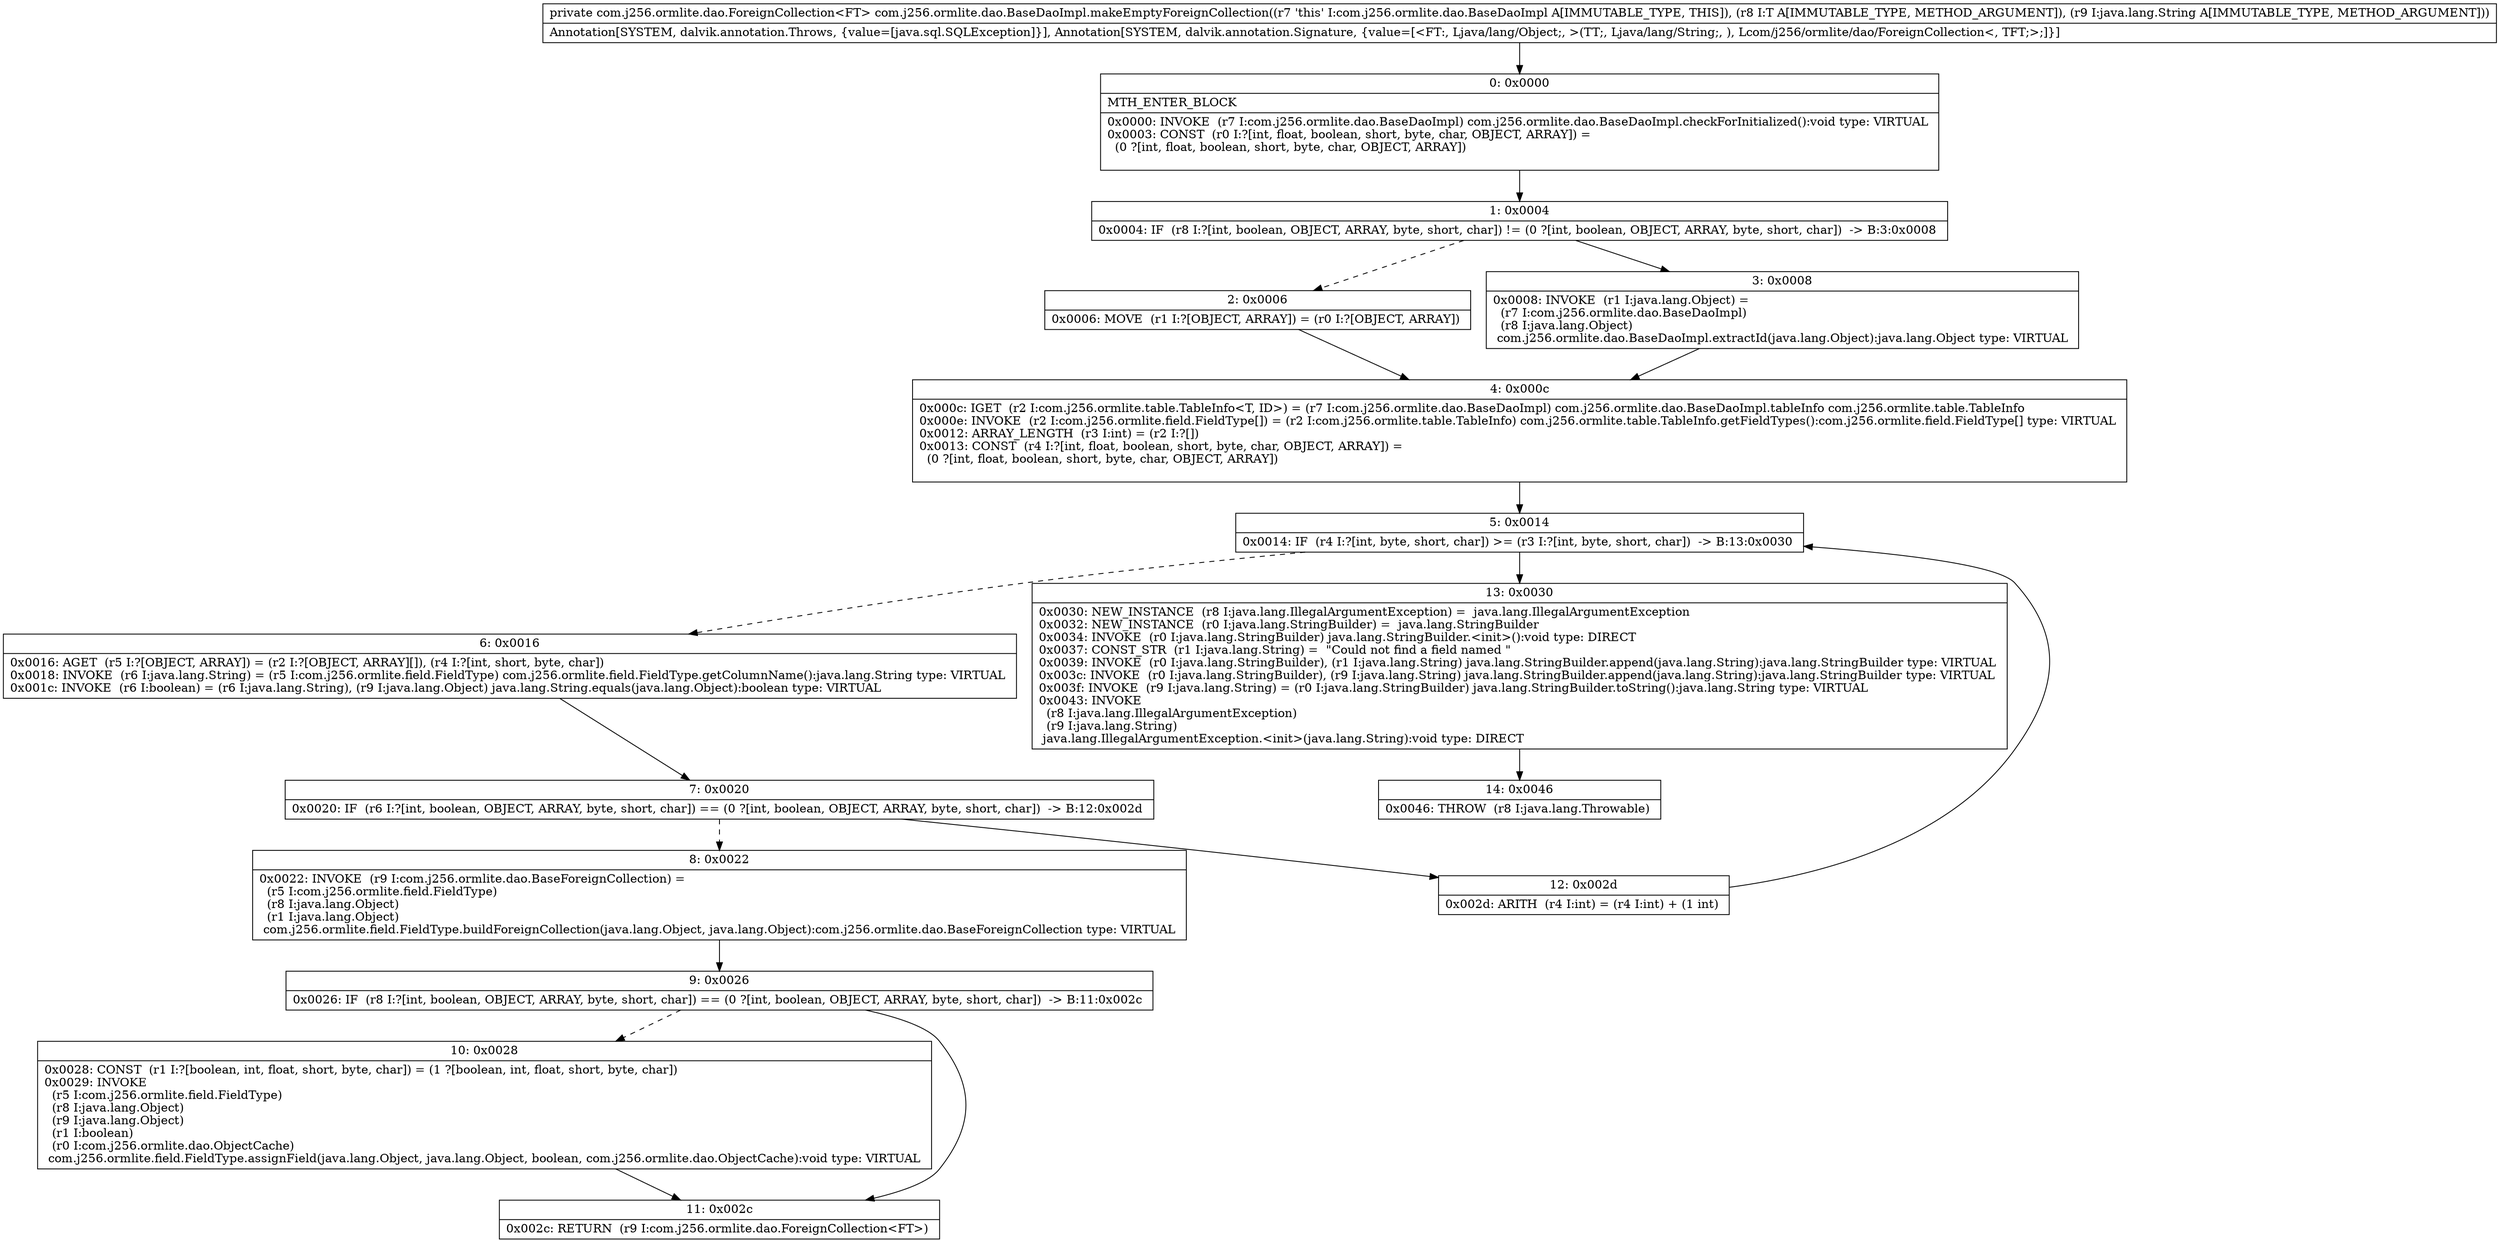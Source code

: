 digraph "CFG forcom.j256.ormlite.dao.BaseDaoImpl.makeEmptyForeignCollection(Ljava\/lang\/Object;Ljava\/lang\/String;)Lcom\/j256\/ormlite\/dao\/ForeignCollection;" {
Node_0 [shape=record,label="{0\:\ 0x0000|MTH_ENTER_BLOCK\l|0x0000: INVOKE  (r7 I:com.j256.ormlite.dao.BaseDaoImpl) com.j256.ormlite.dao.BaseDaoImpl.checkForInitialized():void type: VIRTUAL \l0x0003: CONST  (r0 I:?[int, float, boolean, short, byte, char, OBJECT, ARRAY]) = \l  (0 ?[int, float, boolean, short, byte, char, OBJECT, ARRAY])\l \l}"];
Node_1 [shape=record,label="{1\:\ 0x0004|0x0004: IF  (r8 I:?[int, boolean, OBJECT, ARRAY, byte, short, char]) != (0 ?[int, boolean, OBJECT, ARRAY, byte, short, char])  \-\> B:3:0x0008 \l}"];
Node_2 [shape=record,label="{2\:\ 0x0006|0x0006: MOVE  (r1 I:?[OBJECT, ARRAY]) = (r0 I:?[OBJECT, ARRAY]) \l}"];
Node_3 [shape=record,label="{3\:\ 0x0008|0x0008: INVOKE  (r1 I:java.lang.Object) = \l  (r7 I:com.j256.ormlite.dao.BaseDaoImpl)\l  (r8 I:java.lang.Object)\l com.j256.ormlite.dao.BaseDaoImpl.extractId(java.lang.Object):java.lang.Object type: VIRTUAL \l}"];
Node_4 [shape=record,label="{4\:\ 0x000c|0x000c: IGET  (r2 I:com.j256.ormlite.table.TableInfo\<T, ID\>) = (r7 I:com.j256.ormlite.dao.BaseDaoImpl) com.j256.ormlite.dao.BaseDaoImpl.tableInfo com.j256.ormlite.table.TableInfo \l0x000e: INVOKE  (r2 I:com.j256.ormlite.field.FieldType[]) = (r2 I:com.j256.ormlite.table.TableInfo) com.j256.ormlite.table.TableInfo.getFieldTypes():com.j256.ormlite.field.FieldType[] type: VIRTUAL \l0x0012: ARRAY_LENGTH  (r3 I:int) = (r2 I:?[]) \l0x0013: CONST  (r4 I:?[int, float, boolean, short, byte, char, OBJECT, ARRAY]) = \l  (0 ?[int, float, boolean, short, byte, char, OBJECT, ARRAY])\l \l}"];
Node_5 [shape=record,label="{5\:\ 0x0014|0x0014: IF  (r4 I:?[int, byte, short, char]) \>= (r3 I:?[int, byte, short, char])  \-\> B:13:0x0030 \l}"];
Node_6 [shape=record,label="{6\:\ 0x0016|0x0016: AGET  (r5 I:?[OBJECT, ARRAY]) = (r2 I:?[OBJECT, ARRAY][]), (r4 I:?[int, short, byte, char]) \l0x0018: INVOKE  (r6 I:java.lang.String) = (r5 I:com.j256.ormlite.field.FieldType) com.j256.ormlite.field.FieldType.getColumnName():java.lang.String type: VIRTUAL \l0x001c: INVOKE  (r6 I:boolean) = (r6 I:java.lang.String), (r9 I:java.lang.Object) java.lang.String.equals(java.lang.Object):boolean type: VIRTUAL \l}"];
Node_7 [shape=record,label="{7\:\ 0x0020|0x0020: IF  (r6 I:?[int, boolean, OBJECT, ARRAY, byte, short, char]) == (0 ?[int, boolean, OBJECT, ARRAY, byte, short, char])  \-\> B:12:0x002d \l}"];
Node_8 [shape=record,label="{8\:\ 0x0022|0x0022: INVOKE  (r9 I:com.j256.ormlite.dao.BaseForeignCollection) = \l  (r5 I:com.j256.ormlite.field.FieldType)\l  (r8 I:java.lang.Object)\l  (r1 I:java.lang.Object)\l com.j256.ormlite.field.FieldType.buildForeignCollection(java.lang.Object, java.lang.Object):com.j256.ormlite.dao.BaseForeignCollection type: VIRTUAL \l}"];
Node_9 [shape=record,label="{9\:\ 0x0026|0x0026: IF  (r8 I:?[int, boolean, OBJECT, ARRAY, byte, short, char]) == (0 ?[int, boolean, OBJECT, ARRAY, byte, short, char])  \-\> B:11:0x002c \l}"];
Node_10 [shape=record,label="{10\:\ 0x0028|0x0028: CONST  (r1 I:?[boolean, int, float, short, byte, char]) = (1 ?[boolean, int, float, short, byte, char]) \l0x0029: INVOKE  \l  (r5 I:com.j256.ormlite.field.FieldType)\l  (r8 I:java.lang.Object)\l  (r9 I:java.lang.Object)\l  (r1 I:boolean)\l  (r0 I:com.j256.ormlite.dao.ObjectCache)\l com.j256.ormlite.field.FieldType.assignField(java.lang.Object, java.lang.Object, boolean, com.j256.ormlite.dao.ObjectCache):void type: VIRTUAL \l}"];
Node_11 [shape=record,label="{11\:\ 0x002c|0x002c: RETURN  (r9 I:com.j256.ormlite.dao.ForeignCollection\<FT\>) \l}"];
Node_12 [shape=record,label="{12\:\ 0x002d|0x002d: ARITH  (r4 I:int) = (r4 I:int) + (1 int) \l}"];
Node_13 [shape=record,label="{13\:\ 0x0030|0x0030: NEW_INSTANCE  (r8 I:java.lang.IllegalArgumentException) =  java.lang.IllegalArgumentException \l0x0032: NEW_INSTANCE  (r0 I:java.lang.StringBuilder) =  java.lang.StringBuilder \l0x0034: INVOKE  (r0 I:java.lang.StringBuilder) java.lang.StringBuilder.\<init\>():void type: DIRECT \l0x0037: CONST_STR  (r1 I:java.lang.String) =  \"Could not find a field named \" \l0x0039: INVOKE  (r0 I:java.lang.StringBuilder), (r1 I:java.lang.String) java.lang.StringBuilder.append(java.lang.String):java.lang.StringBuilder type: VIRTUAL \l0x003c: INVOKE  (r0 I:java.lang.StringBuilder), (r9 I:java.lang.String) java.lang.StringBuilder.append(java.lang.String):java.lang.StringBuilder type: VIRTUAL \l0x003f: INVOKE  (r9 I:java.lang.String) = (r0 I:java.lang.StringBuilder) java.lang.StringBuilder.toString():java.lang.String type: VIRTUAL \l0x0043: INVOKE  \l  (r8 I:java.lang.IllegalArgumentException)\l  (r9 I:java.lang.String)\l java.lang.IllegalArgumentException.\<init\>(java.lang.String):void type: DIRECT \l}"];
Node_14 [shape=record,label="{14\:\ 0x0046|0x0046: THROW  (r8 I:java.lang.Throwable) \l}"];
MethodNode[shape=record,label="{private com.j256.ormlite.dao.ForeignCollection\<FT\> com.j256.ormlite.dao.BaseDaoImpl.makeEmptyForeignCollection((r7 'this' I:com.j256.ormlite.dao.BaseDaoImpl A[IMMUTABLE_TYPE, THIS]), (r8 I:T A[IMMUTABLE_TYPE, METHOD_ARGUMENT]), (r9 I:java.lang.String A[IMMUTABLE_TYPE, METHOD_ARGUMENT]))  | Annotation[SYSTEM, dalvik.annotation.Throws, \{value=[java.sql.SQLException]\}], Annotation[SYSTEM, dalvik.annotation.Signature, \{value=[\<FT:, Ljava\/lang\/Object;, \>(TT;, Ljava\/lang\/String;, ), Lcom\/j256\/ormlite\/dao\/ForeignCollection\<, TFT;\>;]\}]\l}"];
MethodNode -> Node_0;
Node_0 -> Node_1;
Node_1 -> Node_2[style=dashed];
Node_1 -> Node_3;
Node_2 -> Node_4;
Node_3 -> Node_4;
Node_4 -> Node_5;
Node_5 -> Node_6[style=dashed];
Node_5 -> Node_13;
Node_6 -> Node_7;
Node_7 -> Node_8[style=dashed];
Node_7 -> Node_12;
Node_8 -> Node_9;
Node_9 -> Node_10[style=dashed];
Node_9 -> Node_11;
Node_10 -> Node_11;
Node_12 -> Node_5;
Node_13 -> Node_14;
}

